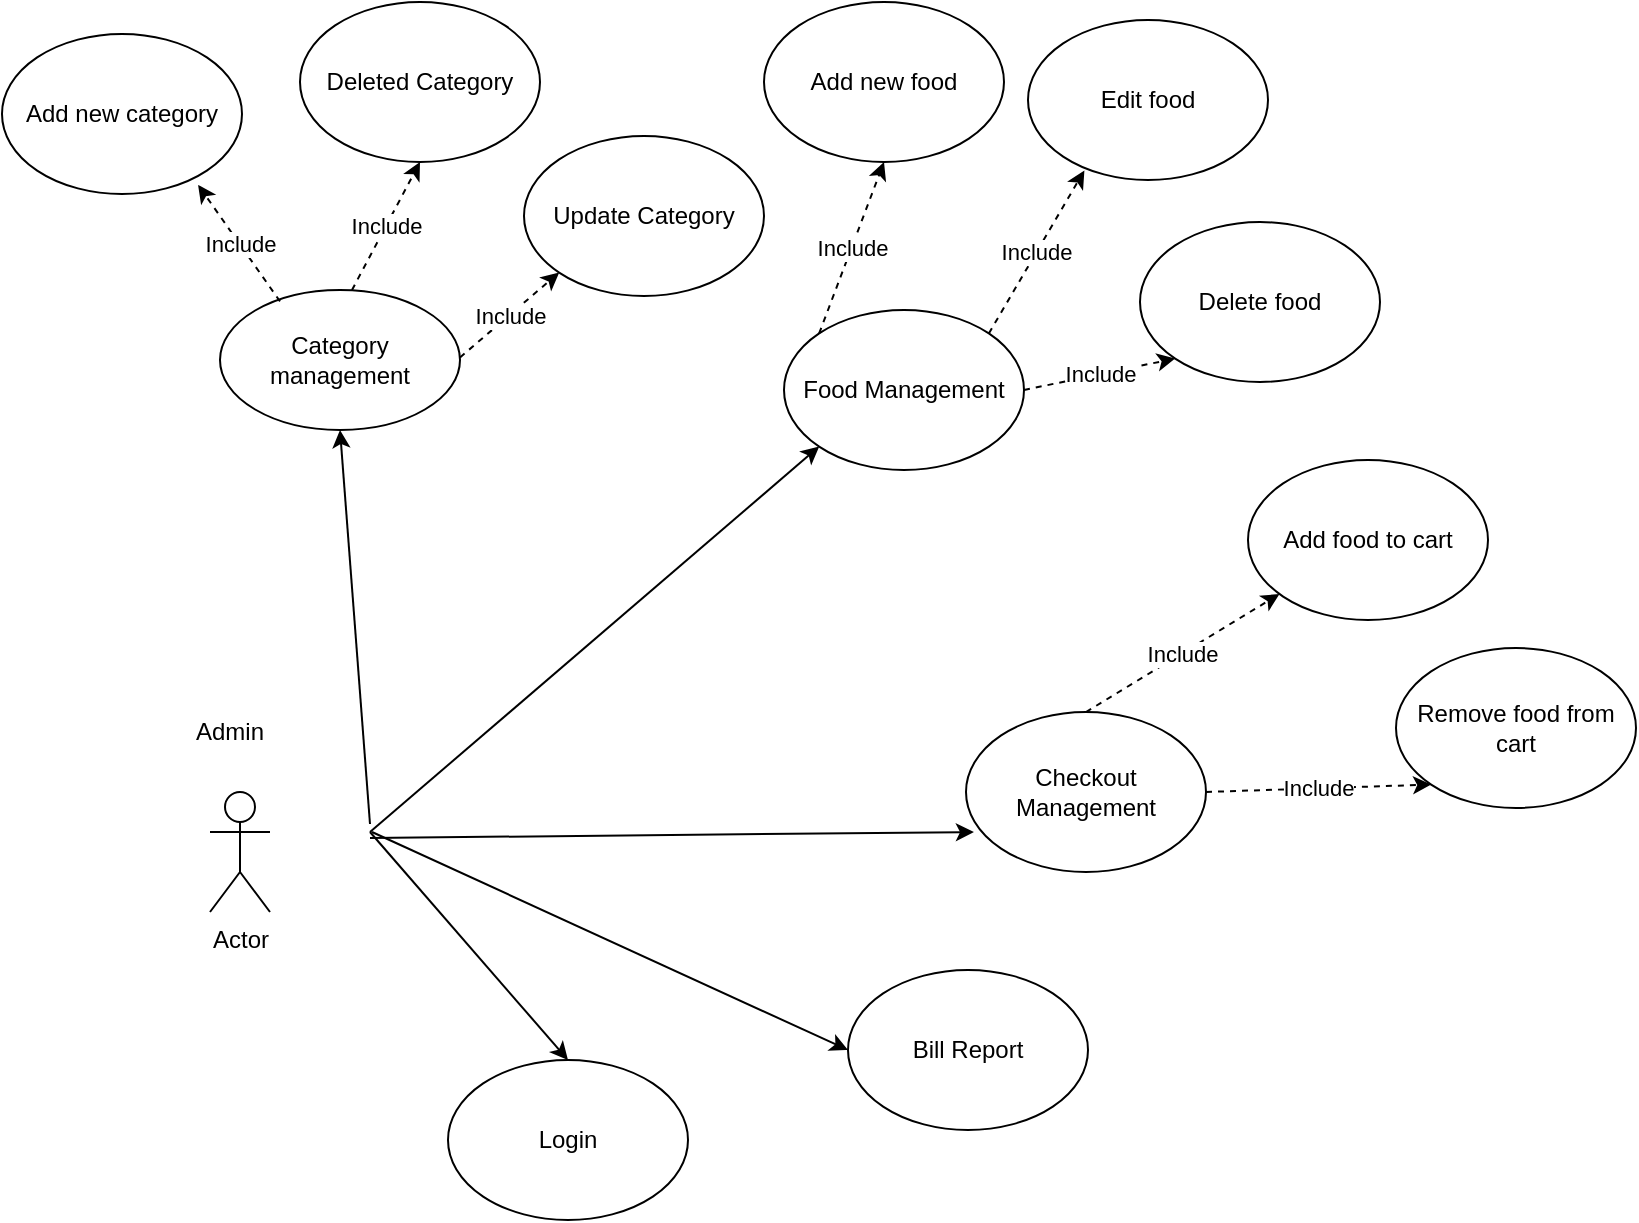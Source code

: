 <mxfile version="14.5.1" type="github">
  <diagram id="WR0fnqzpUvogeY7HLXCb" name="Page-1">
    <mxGraphModel dx="1173" dy="693" grid="0" gridSize="10" guides="1" tooltips="1" connect="1" arrows="1" fold="1" page="1" pageScale="1" pageWidth="1169" pageHeight="1654" math="0" shadow="0">
      <root>
        <mxCell id="0" />
        <mxCell id="1" parent="0" />
        <mxCell id="ZEzgqD3dTgIoIWU3gzUH-41" value="Actor" style="shape=umlActor;verticalLabelPosition=bottom;verticalAlign=top;html=1;outlineConnect=0;" parent="1" vertex="1">
          <mxGeometry x="140" y="1200" width="30" height="60" as="geometry" />
        </mxCell>
        <mxCell id="ZEzgqD3dTgIoIWU3gzUH-43" value="Login" style="ellipse;whiteSpace=wrap;html=1;" parent="1" vertex="1">
          <mxGeometry x="259" y="1334" width="120" height="80" as="geometry" />
        </mxCell>
        <mxCell id="ZEzgqD3dTgIoIWU3gzUH-44" value="Food Management" style="ellipse;whiteSpace=wrap;html=1;" parent="1" vertex="1">
          <mxGeometry x="427" y="959" width="120" height="80" as="geometry" />
        </mxCell>
        <mxCell id="ZEzgqD3dTgIoIWU3gzUH-49" value="" style="endArrow=classic;html=1;entryX=0;entryY=1;entryDx=0;entryDy=0;" parent="1" target="ZEzgqD3dTgIoIWU3gzUH-44" edge="1">
          <mxGeometry width="50" height="50" relative="1" as="geometry">
            <mxPoint x="220" y="1220" as="sourcePoint" />
            <mxPoint x="270" y="1170" as="targetPoint" />
          </mxGeometry>
        </mxCell>
        <mxCell id="ZEzgqD3dTgIoIWU3gzUH-51" value="" style="endArrow=classic;html=1;entryX=0.033;entryY=0.75;entryDx=0;entryDy=0;entryPerimeter=0;" parent="1" target="Fly2N4VJo_kIdEsInrdJ-1" edge="1">
          <mxGeometry width="50" height="50" relative="1" as="geometry">
            <mxPoint x="220" y="1223" as="sourcePoint" />
            <mxPoint x="413" y="1219" as="targetPoint" />
          </mxGeometry>
        </mxCell>
        <mxCell id="ZEzgqD3dTgIoIWU3gzUH-54" value="" style="endArrow=classic;html=1;entryX=0.5;entryY=0;entryDx=0;entryDy=0;" parent="1" target="ZEzgqD3dTgIoIWU3gzUH-43" edge="1">
          <mxGeometry width="50" height="50" relative="1" as="geometry">
            <mxPoint x="220" y="1220" as="sourcePoint" />
            <mxPoint x="350" y="1420" as="targetPoint" />
          </mxGeometry>
        </mxCell>
        <mxCell id="ZEzgqD3dTgIoIWU3gzUH-56" value="Edit food" style="ellipse;whiteSpace=wrap;html=1;" parent="1" vertex="1">
          <mxGeometry x="549" y="814" width="120" height="80" as="geometry" />
        </mxCell>
        <mxCell id="ZEzgqD3dTgIoIWU3gzUH-57" value="Delete food" style="ellipse;whiteSpace=wrap;html=1;" parent="1" vertex="1">
          <mxGeometry x="605" y="915" width="120" height="80" as="geometry" />
        </mxCell>
        <mxCell id="ZEzgqD3dTgIoIWU3gzUH-58" value="Add new food" style="ellipse;whiteSpace=wrap;html=1;" parent="1" vertex="1">
          <mxGeometry x="417" y="805" width="120" height="80" as="geometry" />
        </mxCell>
        <mxCell id="_EkDEBfy_FiJQWjqEdkb-1" value="Include" style="endArrow=classic;html=1;entryX=0.5;entryY=1;entryDx=0;entryDy=0;exitX=0;exitY=0;exitDx=0;exitDy=0;dashed=1;" parent="1" source="ZEzgqD3dTgIoIWU3gzUH-44" target="ZEzgqD3dTgIoIWU3gzUH-58" edge="1">
          <mxGeometry width="50" height="50" relative="1" as="geometry">
            <mxPoint x="220" y="900" as="sourcePoint" />
            <mxPoint x="370" y="900" as="targetPoint" />
          </mxGeometry>
        </mxCell>
        <mxCell id="_EkDEBfy_FiJQWjqEdkb-2" value="Include" style="endArrow=classic;html=1;entryX=0.235;entryY=0.94;entryDx=0;entryDy=0;exitX=1;exitY=0;exitDx=0;exitDy=0;dashed=1;entryPerimeter=0;" parent="1" source="ZEzgqD3dTgIoIWU3gzUH-44" target="ZEzgqD3dTgIoIWU3gzUH-56" edge="1">
          <mxGeometry width="50" height="50" relative="1" as="geometry">
            <mxPoint x="410" y="900" as="sourcePoint" />
            <mxPoint x="560" y="900" as="targetPoint" />
          </mxGeometry>
        </mxCell>
        <mxCell id="_EkDEBfy_FiJQWjqEdkb-3" value="Include" style="endArrow=classic;html=1;entryX=0;entryY=1;entryDx=0;entryDy=0;exitX=1;exitY=0.5;exitDx=0;exitDy=0;dashed=1;" parent="1" source="ZEzgqD3dTgIoIWU3gzUH-44" target="ZEzgqD3dTgIoIWU3gzUH-57" edge="1">
          <mxGeometry width="50" height="50" relative="1" as="geometry">
            <mxPoint x="590" y="989.5" as="sourcePoint" />
            <mxPoint x="740" y="989.5" as="targetPoint" />
          </mxGeometry>
        </mxCell>
        <mxCell id="K3Wm1dJaWriowburXV3m-1" value="Admin" style="text;html=1;strokeColor=none;fillColor=none;align=center;verticalAlign=middle;whiteSpace=wrap;rounded=0;" parent="1" vertex="1">
          <mxGeometry x="130" y="1160" width="40" height="20" as="geometry" />
        </mxCell>
        <mxCell id="Fly2N4VJo_kIdEsInrdJ-1" value="Checkout Management" style="ellipse;whiteSpace=wrap;html=1;" parent="1" vertex="1">
          <mxGeometry x="518" y="1160" width="120" height="80" as="geometry" />
        </mxCell>
        <mxCell id="Fly2N4VJo_kIdEsInrdJ-2" value="Remove food from cart" style="ellipse;whiteSpace=wrap;html=1;" parent="1" vertex="1">
          <mxGeometry x="733" y="1128" width="120" height="80" as="geometry" />
        </mxCell>
        <mxCell id="Fly2N4VJo_kIdEsInrdJ-4" value="Add food to cart" style="ellipse;whiteSpace=wrap;html=1;" parent="1" vertex="1">
          <mxGeometry x="659" y="1034" width="120" height="80" as="geometry" />
        </mxCell>
        <mxCell id="Fly2N4VJo_kIdEsInrdJ-5" value="Include" style="endArrow=classic;html=1;exitX=0.5;exitY=0;exitDx=0;exitDy=0;dashed=1;" parent="1" source="Fly2N4VJo_kIdEsInrdJ-1" target="Fly2N4VJo_kIdEsInrdJ-4" edge="1">
          <mxGeometry width="50" height="50" relative="1" as="geometry">
            <mxPoint x="499" y="1075" as="sourcePoint" />
            <mxPoint x="649" y="1075" as="targetPoint" />
          </mxGeometry>
        </mxCell>
        <mxCell id="Fly2N4VJo_kIdEsInrdJ-6" value="Include" style="endArrow=classic;html=1;entryX=0;entryY=1;entryDx=0;entryDy=0;exitX=1;exitY=0.5;exitDx=0;exitDy=0;dashed=1;" parent="1" source="Fly2N4VJo_kIdEsInrdJ-1" target="Fly2N4VJo_kIdEsInrdJ-2" edge="1">
          <mxGeometry width="50" height="50" relative="1" as="geometry">
            <mxPoint x="689" y="1075" as="sourcePoint" />
            <mxPoint x="839" y="1075" as="targetPoint" />
          </mxGeometry>
        </mxCell>
        <mxCell id="Fly2N4VJo_kIdEsInrdJ-11" value="Bill Report" style="ellipse;whiteSpace=wrap;html=1;" parent="1" vertex="1">
          <mxGeometry x="459" y="1289" width="120" height="80" as="geometry" />
        </mxCell>
        <mxCell id="Fly2N4VJo_kIdEsInrdJ-12" value="" style="endArrow=classic;html=1;entryX=0;entryY=0.5;entryDx=0;entryDy=0;" parent="1" target="Fly2N4VJo_kIdEsInrdJ-11" edge="1">
          <mxGeometry width="50" height="50" relative="1" as="geometry">
            <mxPoint x="221" y="1220" as="sourcePoint" />
            <mxPoint x="450" y="1392" as="targetPoint" />
          </mxGeometry>
        </mxCell>
        <mxCell id="jiIVkECfn5aKBiefjf44-1" value="Category management" style="ellipse;whiteSpace=wrap;html=1;" vertex="1" parent="1">
          <mxGeometry x="145" y="949" width="120" height="70" as="geometry" />
        </mxCell>
        <mxCell id="jiIVkECfn5aKBiefjf44-2" value="" style="endArrow=classic;html=1;entryX=0.5;entryY=1;entryDx=0;entryDy=0;" edge="1" parent="1" target="jiIVkECfn5aKBiefjf44-1">
          <mxGeometry width="50" height="50" relative="1" as="geometry">
            <mxPoint x="220" y="1216" as="sourcePoint" />
            <mxPoint x="394.574" y="959.644" as="targetPoint" />
          </mxGeometry>
        </mxCell>
        <mxCell id="jiIVkECfn5aKBiefjf44-3" value="Add new category" style="ellipse;whiteSpace=wrap;html=1;" vertex="1" parent="1">
          <mxGeometry x="36" y="821" width="120" height="80" as="geometry" />
        </mxCell>
        <mxCell id="jiIVkECfn5aKBiefjf44-4" value="Deleted Category" style="ellipse;whiteSpace=wrap;html=1;" vertex="1" parent="1">
          <mxGeometry x="185" y="805" width="120" height="80" as="geometry" />
        </mxCell>
        <mxCell id="jiIVkECfn5aKBiefjf44-5" value="Update Category" style="ellipse;whiteSpace=wrap;html=1;" vertex="1" parent="1">
          <mxGeometry x="297" y="872" width="120" height="80" as="geometry" />
        </mxCell>
        <mxCell id="jiIVkECfn5aKBiefjf44-8" value="Include" style="endArrow=classic;html=1;entryX=0;entryY=1;entryDx=0;entryDy=0;exitX=0;exitY=0;exitDx=0;exitDy=0;dashed=1;" edge="1" parent="1" target="jiIVkECfn5aKBiefjf44-5">
          <mxGeometry width="50" height="50" relative="1" as="geometry">
            <mxPoint x="265.004" y="982.716" as="sourcePoint" />
            <mxPoint x="297.43" y="897" as="targetPoint" />
          </mxGeometry>
        </mxCell>
        <mxCell id="jiIVkECfn5aKBiefjf44-9" value="Include" style="endArrow=classic;html=1;entryX=0.5;entryY=1;entryDx=0;entryDy=0;exitX=0;exitY=0;exitDx=0;exitDy=0;dashed=1;" edge="1" parent="1" target="jiIVkECfn5aKBiefjf44-4">
          <mxGeometry width="50" height="50" relative="1" as="geometry">
            <mxPoint x="211.004" y="948.996" as="sourcePoint" />
            <mxPoint x="243.43" y="863.28" as="targetPoint" />
          </mxGeometry>
        </mxCell>
        <mxCell id="jiIVkECfn5aKBiefjf44-10" value="Include" style="endArrow=classic;html=1;entryX=0.817;entryY=0.943;entryDx=0;entryDy=0;exitX=0;exitY=0;exitDx=0;exitDy=0;dashed=1;entryPerimeter=0;" edge="1" parent="1" target="jiIVkECfn5aKBiefjf44-3">
          <mxGeometry width="50" height="50" relative="1" as="geometry">
            <mxPoint x="175.004" y="954.716" as="sourcePoint" />
            <mxPoint x="207.43" y="869" as="targetPoint" />
          </mxGeometry>
        </mxCell>
      </root>
    </mxGraphModel>
  </diagram>
</mxfile>
